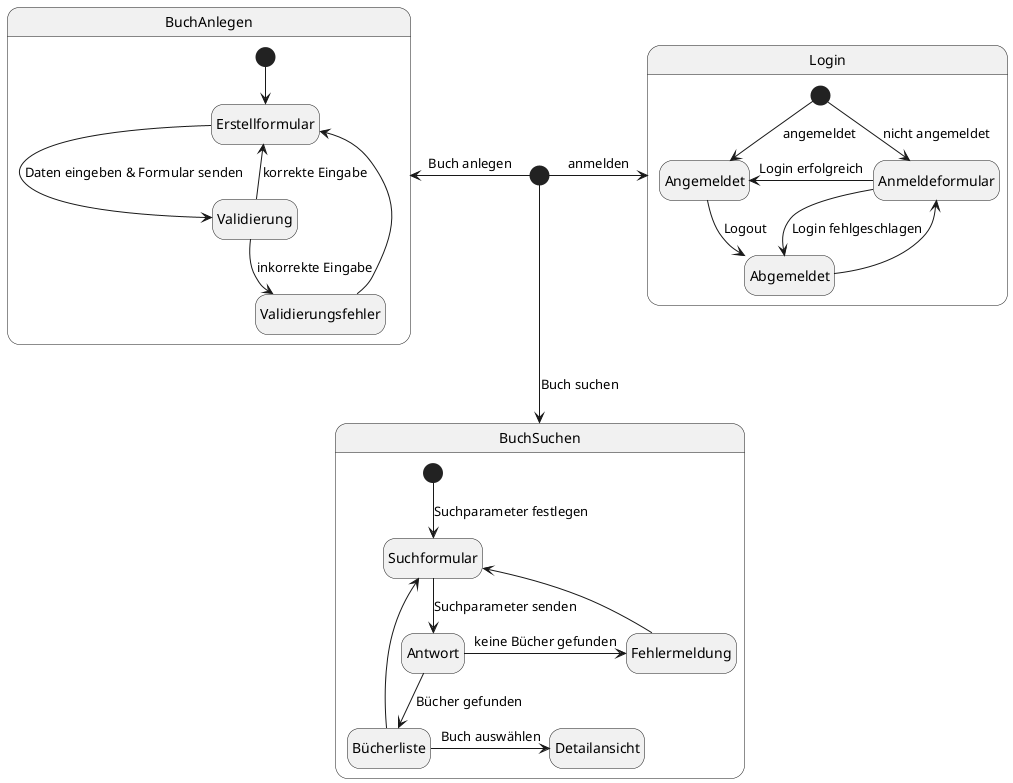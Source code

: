 @startuml bookSearch
hide empty description
    [*] -left-> BuchAnlegen : Buch anlegen
    state BuchAnlegen {
        [*] --> Erstellformular
        Erstellformular --> Validierung : Daten eingeben & Formular senden
        Validierung --> Erstellformular : korrekte Eingabe
        Validierung --> Validierungsfehler : inkorrekte Eingabe
        Validierungsfehler --> Erstellformular
    }

    [*] -down-> BuchSuchen : Buch suchen
    state BuchSuchen {
        [*] -down-> Suchformular : Suchparameter festlegen
        Suchformular -down-> Antwort : Suchparameter senden
        Antwort -down-> Bücherliste : Bücher gefunden
        Bücherliste -right-> Detailansicht : Buch auswählen
        Bücherliste -left-> Suchformular
        Antwort -right-> Fehlermeldung : keine Bücher gefunden
        Fehlermeldung --> Suchformular
    }

    [*] -right-> Login : anmelden
    state Login {
        [*] --> Anmeldeformular : nicht angemeldet
        [*] --> Angemeldet : angemeldet
        Anmeldeformular -left-> Angemeldet : Login erfolgreich
        Anmeldeformular -down-> Abgemeldet : Login fehlgeschlagen
        Angemeldet -right-> Abgemeldet : Logout
        Abgemeldet --> Anmeldeformular
    }

@enduml